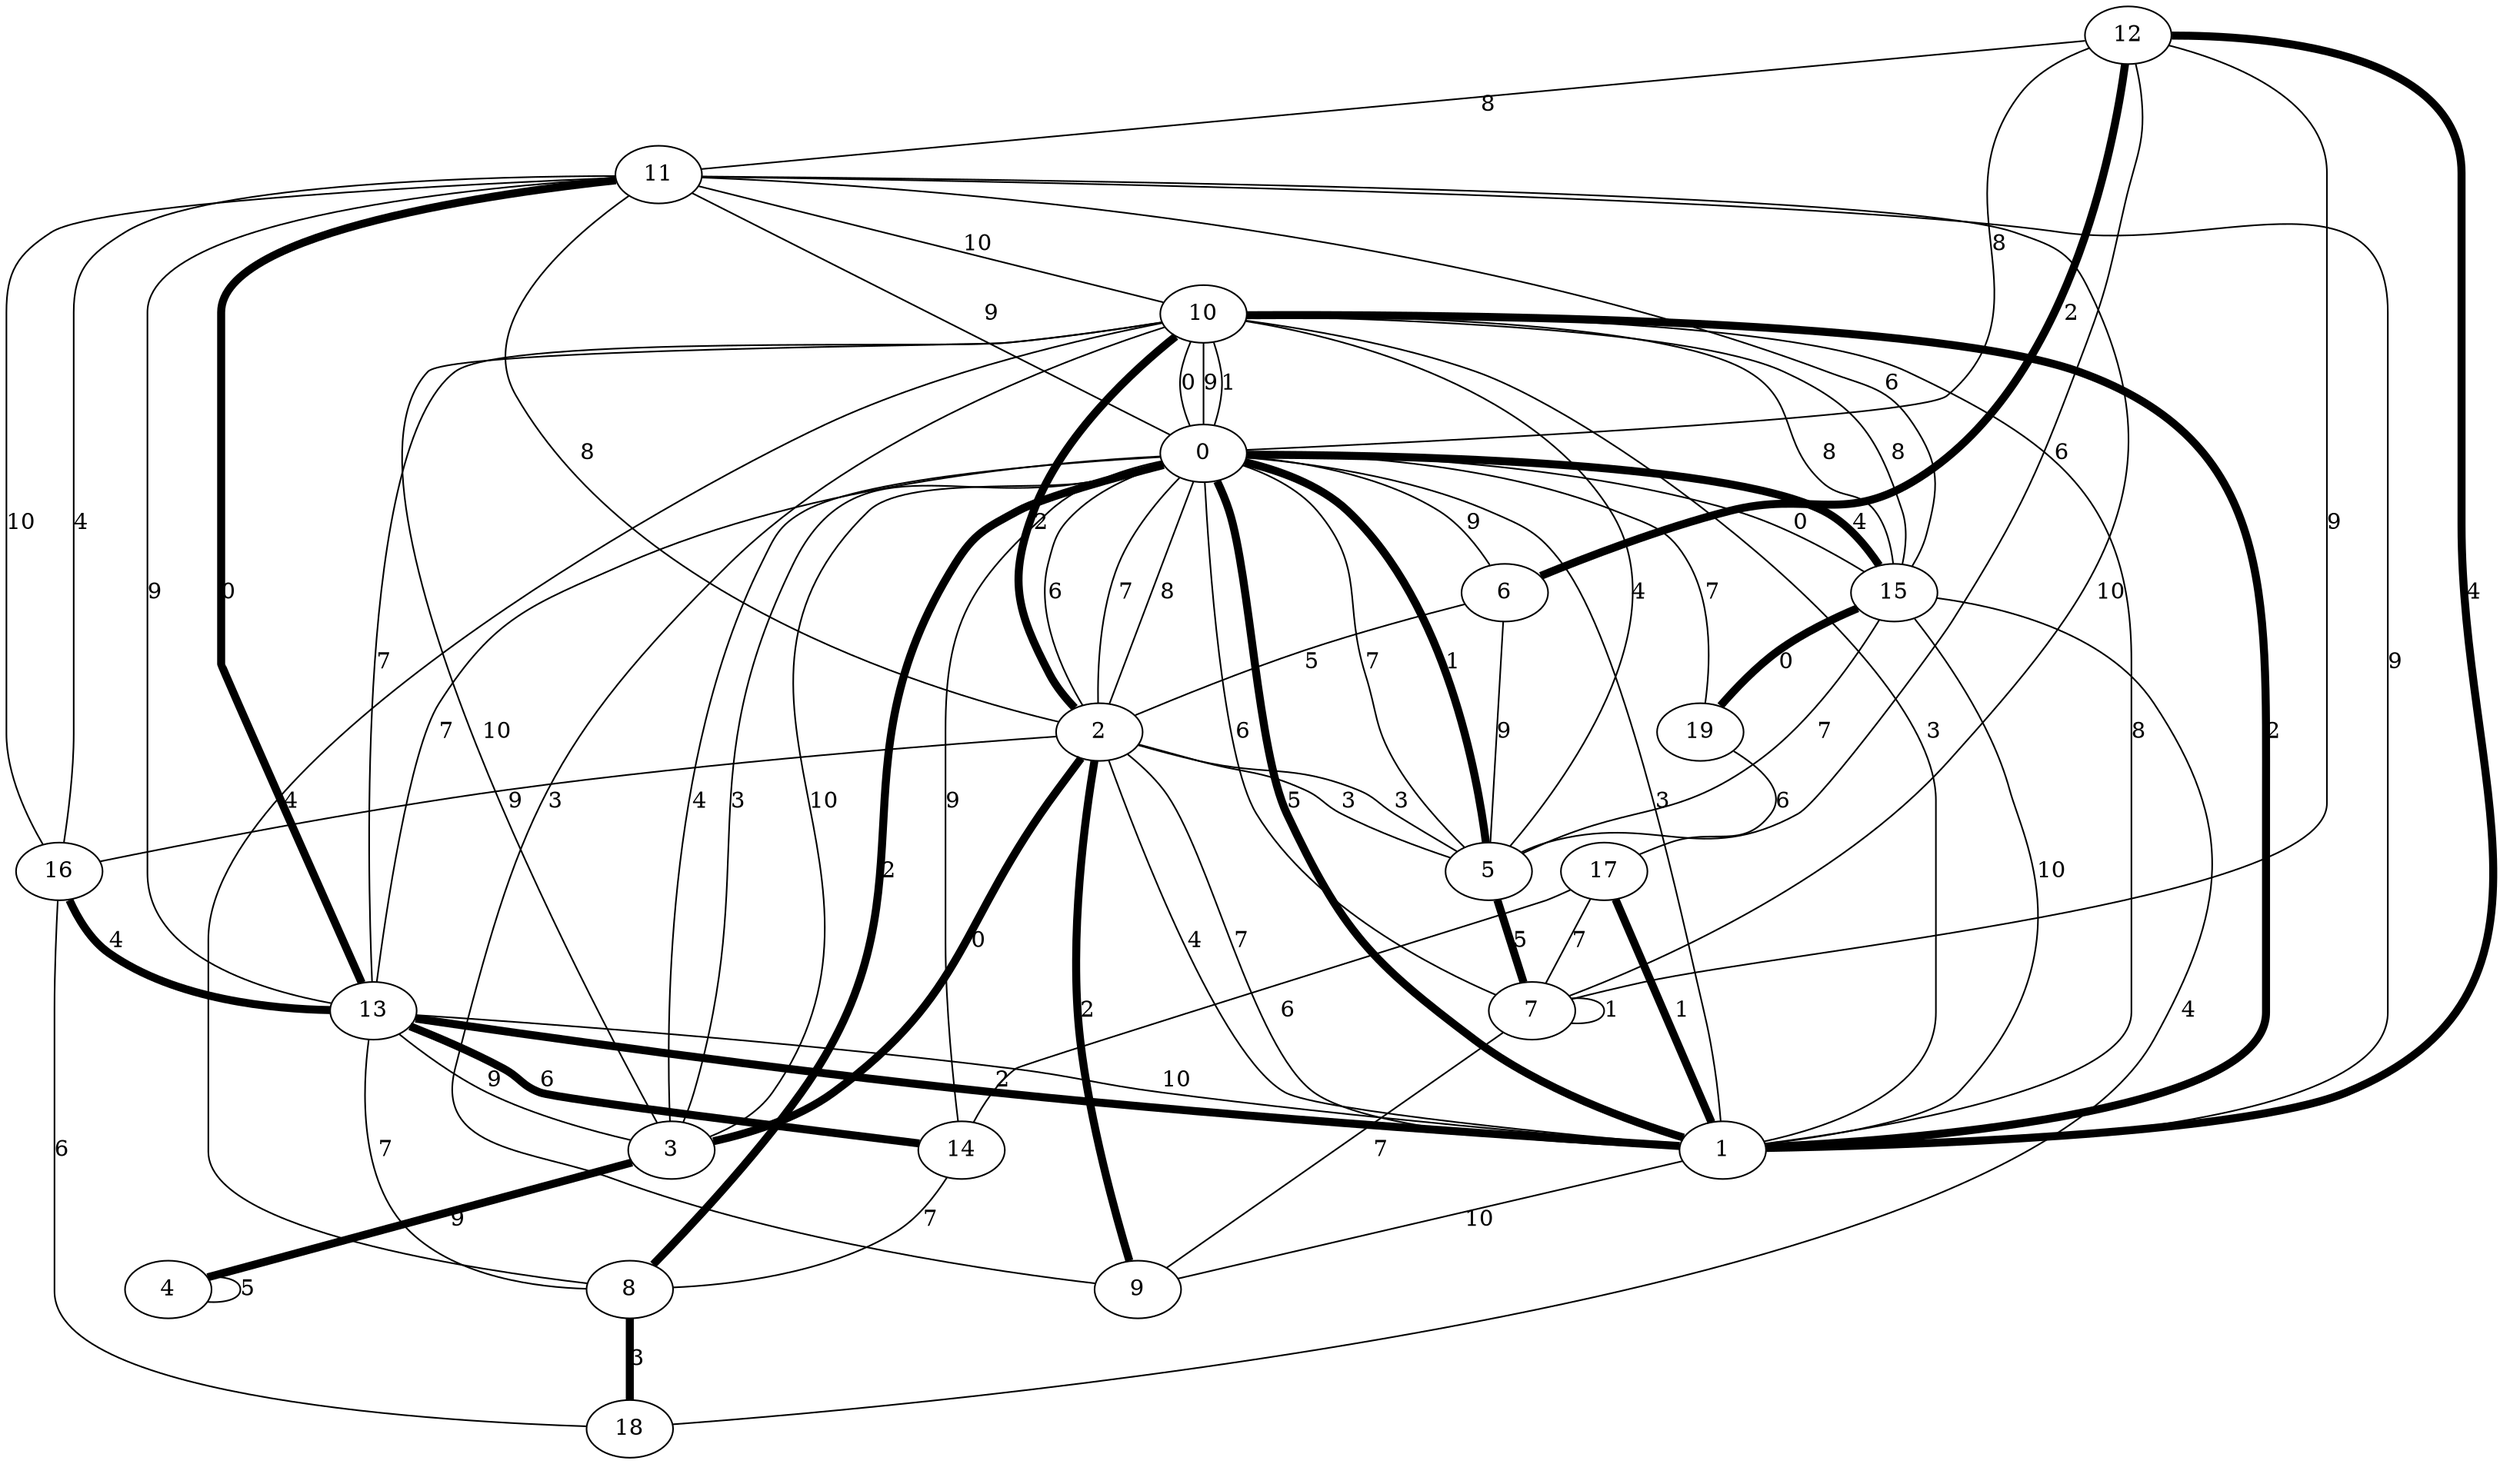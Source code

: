 graph G {
12 -- 11 [ label = "8"];
10 -- 0 [ label = "1" ]; 
2 -- 0 [ label = "8" ]; 
15 -- 18 [ label = "4" ]; 
11 -- 13 [ label = "0" , penwidth=5]; 
8 -- 18 [ label = "3" , penwidth=5]; 
1 -- 9 [ label = "10" ]; 
11 -- 1 [ label = "9" ]; 
11 -- 13 [ label = "9" ]; 
0 -- 19 [ label = "7" ]; 
19 -- 17 [ label = "6" ]; 
2 -- 5 [ label = "3" ]; 
18 -- 16 [ label = "6" ]; 
10 -- 9 [ label = "3" ]; 
16 -- 11 [ label = "10" ]; 
17 -- 1 [ label = "1" , penwidth=5]; 
16 -- 13 [ label = "4" , penwidth=5]; 
7 -- 7 [ label = "1" ]; 
15 -- 19 [ label = "0" , penwidth=5]; 
13 -- 14 [ label = "6" , penwidth=5]; 
10 -- 8 [ label = "4" ]; 
10 -- 1 [ label = "3" ]; 
7 -- 9 [ label = "7" ]; 
8 -- 13 [ label = "7" ]; 
14 -- 8 [ label = "7" ]; 
16 -- 11 [ label = "4" ]; 
0 -- 3 [ label = "10" ]; 
13 -- 10 [ label = "7" ]; 
17 -- 7 [ label = "7" ]; 
15 -- 10 [ label = "8" ]; 
0 -- 2 [ label = "6" ]; 
12 -- 7 [ label = "9" ]; 
5 -- 6 [ label = "9" ]; 
3 -- 4 [ label = "9" , penwidth=5]; 
14 -- 0 [ label = "9" ]; 
17 -- 14 [ label = "6" ]; 
4 -- 4 [ label = "5" ]; 
1 -- 13 [ label = "2" , penwidth=5]; 
11 -- 15 [ label = "6" ]; 
9 -- 2 [ label = "2" , penwidth=5]; 
0 -- 1 [ label = "5" , penwidth=5]; 
0 -- 2 [ label = "7" ]; 
0 -- 3 [ label = "3" ]; 
0 -- 5 [ label = "7" ]; 
0 -- 6 [ label = "9" ]; 
0 -- 7 [ label = "6" ]; 
0 -- 10 [ label = "9" ]; 
0 -- 13 [ label = "7" ]; 
0 -- 15 [ label = "4" , penwidth=5]; 
1 -- 0 [ label = "3" ]; 
1 -- 2 [ label = "7" ]; 
1 -- 10 [ label = "2" , penwidth=5]; 
2 -- 1 [ label = "4" ]; 
2 -- 10 [ label = "2" , penwidth=5]; 
2 -- 16 [ label = "9" ]; 
3 -- 0 [ label = "4" ]; 
3 -- 2 [ label = "0" , penwidth=5];
5 -- 0 [ label = "1" , penwidth=5]; 
5 -- 2 [ label = "3" ]; 
5 -- 7 [ label = "5" , penwidth=5]; 
5 -- 10 [ label = "4" ]; 
5 -- 12 [ label = "6" ]; 
6 -- 2 [ label = "5" ]; 
6 -- 12 [ label = "2" , penwidth=5]; 
8 -- 0 [ label = "2" , penwidth=5]; 
10 -- 0 [ label = "0" ]; 
10 -- 1 [ label = "8" ]; 
10 -- 3 [ label = "10" ]; 
11 -- 0 [ label = "9" ]; 
11 -- 2 [ label = "8" ]; 
11 -- 7 [ label = "10" ]; 
11 -- 10 [ label = "10" ]; 
12 -- 0 [ label = "8" ]; 
12 -- 1 [ label = "4" , penwidth=5]; 
13 -- 1 [ label = "10" ]; 
13 -- 3 [ label = "9" ]; 
15 -- 0 [ label = "0" ]; 
15 -- 1 [ label = "10" ]; 
15 -- 5 [ label = "7" ]; 
15 -- 10 [ label = "8" ];
}